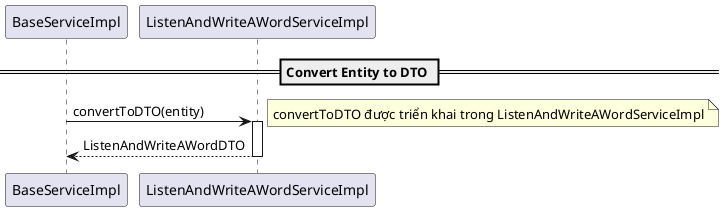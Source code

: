 @startuml ConvertToDTO

participant "BaseServiceImpl" as BSI
participant "ListenAndWriteAWordServiceImpl" as LWS

== Convert Entity to DTO ==
BSI -> LWS: convertToDTO(entity)
note right: convertToDTO được triển khai trong ListenAndWriteAWordServiceImpl
activate LWS
LWS --> BSI: ListenAndWriteAWordDTO
deactivate LWS

@enduml
